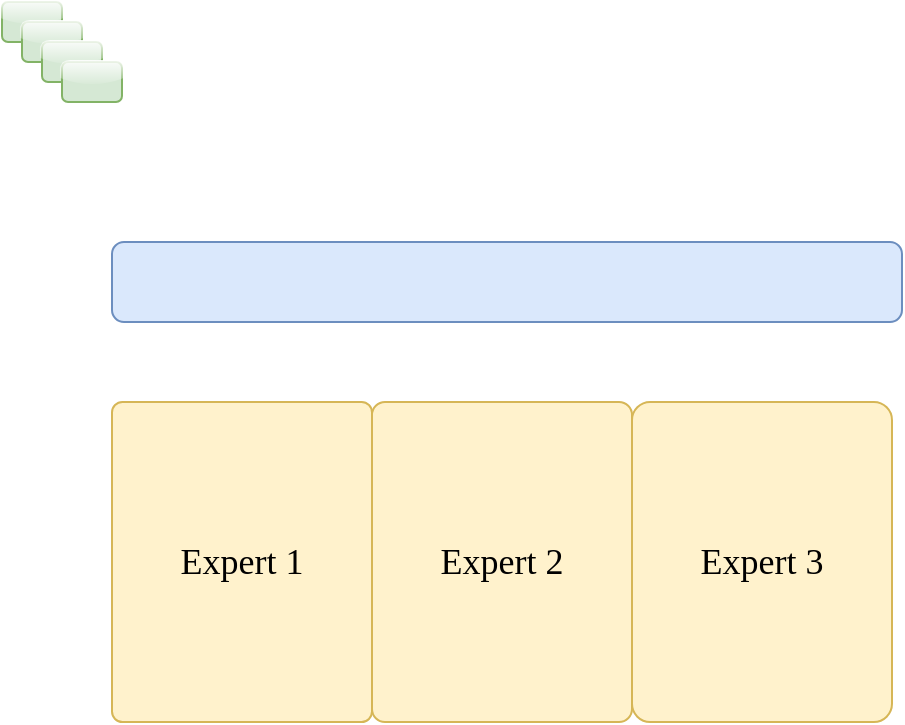 <mxfile version="26.3.0">
  <diagram name="第 1 页" id="xCTyEMLdGCaIyefQZ2F_">
    <mxGraphModel dx="976" dy="671" grid="1" gridSize="10" guides="1" tooltips="1" connect="1" arrows="1" fold="1" page="1" pageScale="1" pageWidth="827" pageHeight="1169" math="0" shadow="0">
      <root>
        <mxCell id="0" />
        <mxCell id="1" parent="0" />
        <mxCell id="YIstWTecRNFxvellkJOl-1" value="" style="rounded=1;whiteSpace=wrap;html=1;arcSize=15;fillColor=#d5e8d4;strokeColor=#82b366;glass=1;" vertex="1" parent="1">
          <mxGeometry x="130" y="120" width="30" height="20" as="geometry" />
        </mxCell>
        <mxCell id="YIstWTecRNFxvellkJOl-2" value="" style="rounded=1;whiteSpace=wrap;html=1;arcSize=15;fillColor=#d5e8d4;strokeColor=#82b366;glass=1;" vertex="1" parent="1">
          <mxGeometry x="140" y="130" width="30" height="20" as="geometry" />
        </mxCell>
        <mxCell id="YIstWTecRNFxvellkJOl-3" value="" style="rounded=1;whiteSpace=wrap;html=1;arcSize=15;fillColor=#d5e8d4;strokeColor=#82b366;glass=1;" vertex="1" parent="1">
          <mxGeometry x="150" y="140" width="30" height="20" as="geometry" />
        </mxCell>
        <mxCell id="YIstWTecRNFxvellkJOl-4" value="" style="rounded=1;whiteSpace=wrap;html=1;arcSize=15;fillColor=#d5e8d4;strokeColor=#82b366;glass=1;" vertex="1" parent="1">
          <mxGeometry x="160" y="150" width="30" height="20" as="geometry" />
        </mxCell>
        <mxCell id="YIstWTecRNFxvellkJOl-6" value="" style="rounded=1;whiteSpace=wrap;html=1;fillColor=#dae8fc;strokeColor=#6c8ebf;" vertex="1" parent="1">
          <mxGeometry x="185" y="240" width="395" height="40" as="geometry" />
        </mxCell>
        <mxCell id="YIstWTecRNFxvellkJOl-7" value="&lt;font face=&quot;Times New Roman&quot; style=&quot;font-size: 18px;&quot;&gt;Expert 1&lt;/font&gt;" style="rounded=1;whiteSpace=wrap;html=1;fillColor=#fff2cc;strokeColor=#d6b656;arcSize=4;" vertex="1" parent="1">
          <mxGeometry x="185" y="320" width="130" height="160" as="geometry" />
        </mxCell>
        <mxCell id="YIstWTecRNFxvellkJOl-8" value="&lt;font face=&quot;Times New Roman&quot; style=&quot;font-size: 18px;&quot;&gt;Expert 2&lt;/font&gt;" style="rounded=1;whiteSpace=wrap;html=1;fillColor=#fff2cc;strokeColor=#d6b656;arcSize=5;" vertex="1" parent="1">
          <mxGeometry x="315" y="320" width="130" height="160" as="geometry" />
        </mxCell>
        <mxCell id="YIstWTecRNFxvellkJOl-9" value="&lt;span style=&quot;font-family: &amp;quot;Times New Roman&amp;quot;; font-size: 18px;&quot;&gt;Expert 3&lt;/span&gt;" style="rounded=1;whiteSpace=wrap;html=1;fillColor=#fff2cc;strokeColor=#d6b656;arcSize=7;" vertex="1" parent="1">
          <mxGeometry x="445" y="320" width="130" height="160" as="geometry" />
        </mxCell>
      </root>
    </mxGraphModel>
  </diagram>
</mxfile>

